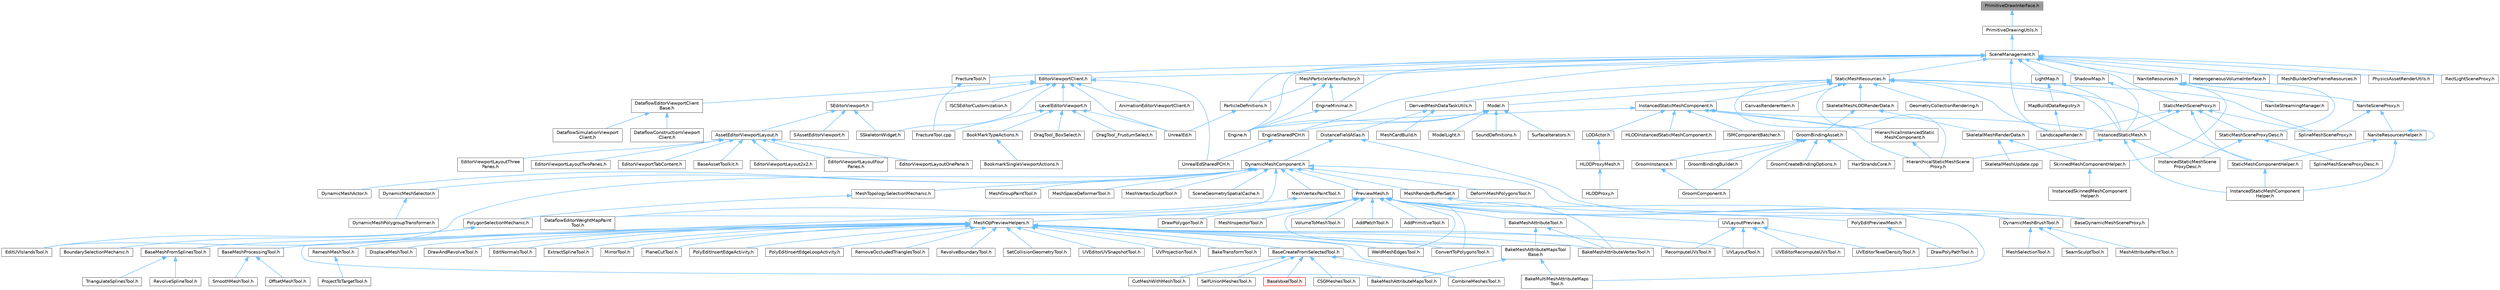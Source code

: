 digraph "PrimitiveDrawInterface.h"
{
 // INTERACTIVE_SVG=YES
 // LATEX_PDF_SIZE
  bgcolor="transparent";
  edge [fontname=Helvetica,fontsize=10,labelfontname=Helvetica,labelfontsize=10];
  node [fontname=Helvetica,fontsize=10,shape=box,height=0.2,width=0.4];
  Node1 [id="Node000001",label="PrimitiveDrawInterface.h",height=0.2,width=0.4,color="gray40", fillcolor="grey60", style="filled", fontcolor="black",tooltip=" "];
  Node1 -> Node2 [id="edge1_Node000001_Node000002",dir="back",color="steelblue1",style="solid",tooltip=" "];
  Node2 [id="Node000002",label="PrimitiveDrawingUtils.h",height=0.2,width=0.4,color="grey40", fillcolor="white", style="filled",URL="$d8/d76/PrimitiveDrawingUtils_8h.html",tooltip=" "];
  Node2 -> Node3 [id="edge2_Node000002_Node000003",dir="back",color="steelblue1",style="solid",tooltip=" "];
  Node3 [id="Node000003",label="SceneManagement.h",height=0.2,width=0.4,color="grey40", fillcolor="white", style="filled",URL="$de/db9/SceneManagement_8h.html",tooltip=" "];
  Node3 -> Node4 [id="edge3_Node000003_Node000004",dir="back",color="steelblue1",style="solid",tooltip=" "];
  Node4 [id="Node000004",label="EditorViewportClient.h",height=0.2,width=0.4,color="grey40", fillcolor="white", style="filled",URL="$d4/d41/EditorViewportClient_8h.html",tooltip=" "];
  Node4 -> Node5 [id="edge4_Node000004_Node000005",dir="back",color="steelblue1",style="solid",tooltip=" "];
  Node5 [id="Node000005",label="AnimationEditorViewportClient.h",height=0.2,width=0.4,color="grey40", fillcolor="white", style="filled",URL="$d1/d45/AnimationEditorViewportClient_8h.html",tooltip=" "];
  Node4 -> Node6 [id="edge5_Node000004_Node000006",dir="back",color="steelblue1",style="solid",tooltip=" "];
  Node6 [id="Node000006",label="DataflowEditorViewportClient\lBase.h",height=0.2,width=0.4,color="grey40", fillcolor="white", style="filled",URL="$d8/ddd/DataflowEditorViewportClientBase_8h.html",tooltip=" "];
  Node6 -> Node7 [id="edge6_Node000006_Node000007",dir="back",color="steelblue1",style="solid",tooltip=" "];
  Node7 [id="Node000007",label="DataflowConstructionViewport\lClient.h",height=0.2,width=0.4,color="grey40", fillcolor="white", style="filled",URL="$d5/da1/DataflowConstructionViewportClient_8h.html",tooltip=" "];
  Node6 -> Node8 [id="edge7_Node000006_Node000008",dir="back",color="steelblue1",style="solid",tooltip=" "];
  Node8 [id="Node000008",label="DataflowSimulationViewport\lClient.h",height=0.2,width=0.4,color="grey40", fillcolor="white", style="filled",URL="$da/d6a/DataflowSimulationViewportClient_8h.html",tooltip=" "];
  Node4 -> Node9 [id="edge8_Node000004_Node000009",dir="back",color="steelblue1",style="solid",tooltip=" "];
  Node9 [id="Node000009",label="ISCSEditorCustomization.h",height=0.2,width=0.4,color="grey40", fillcolor="white", style="filled",URL="$de/d19/ISCSEditorCustomization_8h.html",tooltip=" "];
  Node4 -> Node10 [id="edge9_Node000004_Node000010",dir="back",color="steelblue1",style="solid",tooltip=" "];
  Node10 [id="Node000010",label="LevelEditorViewport.h",height=0.2,width=0.4,color="grey40", fillcolor="white", style="filled",URL="$d4/ddf/LevelEditorViewport_8h.html",tooltip=" "];
  Node10 -> Node11 [id="edge10_Node000010_Node000011",dir="back",color="steelblue1",style="solid",tooltip=" "];
  Node11 [id="Node000011",label="BookMarkTypeActions.h",height=0.2,width=0.4,color="grey40", fillcolor="white", style="filled",URL="$d0/d2f/BookMarkTypeActions_8h.html",tooltip=" "];
  Node11 -> Node12 [id="edge11_Node000011_Node000012",dir="back",color="steelblue1",style="solid",tooltip=" "];
  Node12 [id="Node000012",label="BookmarkSingleViewportActions.h",height=0.2,width=0.4,color="grey40", fillcolor="white", style="filled",URL="$d3/dd5/BookmarkSingleViewportActions_8h.html",tooltip=" "];
  Node10 -> Node13 [id="edge12_Node000010_Node000013",dir="back",color="steelblue1",style="solid",tooltip=" "];
  Node13 [id="Node000013",label="DragTool_BoxSelect.h",height=0.2,width=0.4,color="grey40", fillcolor="white", style="filled",URL="$da/dbf/DragTool__BoxSelect_8h.html",tooltip=" "];
  Node10 -> Node14 [id="edge13_Node000010_Node000014",dir="back",color="steelblue1",style="solid",tooltip=" "];
  Node14 [id="Node000014",label="DragTool_FrustumSelect.h",height=0.2,width=0.4,color="grey40", fillcolor="white", style="filled",URL="$db/de7/DragTool__FrustumSelect_8h.html",tooltip=" "];
  Node10 -> Node15 [id="edge14_Node000010_Node000015",dir="back",color="steelblue1",style="solid",tooltip=" "];
  Node15 [id="Node000015",label="FractureTool.cpp",height=0.2,width=0.4,color="grey40", fillcolor="white", style="filled",URL="$dc/d9a/FractureTool_8cpp.html",tooltip=" "];
  Node10 -> Node16 [id="edge15_Node000010_Node000016",dir="back",color="steelblue1",style="solid",tooltip=" "];
  Node16 [id="Node000016",label="UnrealEd.h",height=0.2,width=0.4,color="grey40", fillcolor="white", style="filled",URL="$d2/d5f/UnrealEd_8h.html",tooltip=" "];
  Node4 -> Node17 [id="edge16_Node000004_Node000017",dir="back",color="steelblue1",style="solid",tooltip=" "];
  Node17 [id="Node000017",label="SEditorViewport.h",height=0.2,width=0.4,color="grey40", fillcolor="white", style="filled",URL="$dd/de0/SEditorViewport_8h.html",tooltip=" "];
  Node17 -> Node18 [id="edge17_Node000017_Node000018",dir="back",color="steelblue1",style="solid",tooltip=" "];
  Node18 [id="Node000018",label="AssetEditorViewportLayout.h",height=0.2,width=0.4,color="grey40", fillcolor="white", style="filled",URL="$df/d46/AssetEditorViewportLayout_8h.html",tooltip=" "];
  Node18 -> Node19 [id="edge18_Node000018_Node000019",dir="back",color="steelblue1",style="solid",tooltip=" "];
  Node19 [id="Node000019",label="BaseAssetToolkit.h",height=0.2,width=0.4,color="grey40", fillcolor="white", style="filled",URL="$d4/d85/BaseAssetToolkit_8h.html",tooltip=" "];
  Node18 -> Node20 [id="edge19_Node000018_Node000020",dir="back",color="steelblue1",style="solid",tooltip=" "];
  Node20 [id="Node000020",label="EditorViewportLayout2x2.h",height=0.2,width=0.4,color="grey40", fillcolor="white", style="filled",URL="$df/dbd/EditorViewportLayout2x2_8h.html",tooltip=" "];
  Node18 -> Node21 [id="edge20_Node000018_Node000021",dir="back",color="steelblue1",style="solid",tooltip=" "];
  Node21 [id="Node000021",label="EditorViewportLayoutFour\lPanes.h",height=0.2,width=0.4,color="grey40", fillcolor="white", style="filled",URL="$d4/d84/EditorViewportLayoutFourPanes_8h.html",tooltip=" "];
  Node18 -> Node22 [id="edge21_Node000018_Node000022",dir="back",color="steelblue1",style="solid",tooltip=" "];
  Node22 [id="Node000022",label="EditorViewportLayoutOnePane.h",height=0.2,width=0.4,color="grey40", fillcolor="white", style="filled",URL="$d2/da6/EditorViewportLayoutOnePane_8h.html",tooltip=" "];
  Node18 -> Node23 [id="edge22_Node000018_Node000023",dir="back",color="steelblue1",style="solid",tooltip=" "];
  Node23 [id="Node000023",label="EditorViewportLayoutThree\lPanes.h",height=0.2,width=0.4,color="grey40", fillcolor="white", style="filled",URL="$d2/d25/EditorViewportLayoutThreePanes_8h.html",tooltip=" "];
  Node18 -> Node24 [id="edge23_Node000018_Node000024",dir="back",color="steelblue1",style="solid",tooltip=" "];
  Node24 [id="Node000024",label="EditorViewportLayoutTwoPanes.h",height=0.2,width=0.4,color="grey40", fillcolor="white", style="filled",URL="$dc/d66/EditorViewportLayoutTwoPanes_8h.html",tooltip=" "];
  Node18 -> Node25 [id="edge24_Node000018_Node000025",dir="back",color="steelblue1",style="solid",tooltip=" "];
  Node25 [id="Node000025",label="EditorViewportTabContent.h",height=0.2,width=0.4,color="grey40", fillcolor="white", style="filled",URL="$d9/da4/EditorViewportTabContent_8h.html",tooltip=" "];
  Node17 -> Node26 [id="edge25_Node000017_Node000026",dir="back",color="steelblue1",style="solid",tooltip=" "];
  Node26 [id="Node000026",label="SAssetEditorViewport.h",height=0.2,width=0.4,color="grey40", fillcolor="white", style="filled",URL="$df/d5a/SAssetEditorViewport_8h.html",tooltip=" "];
  Node17 -> Node27 [id="edge26_Node000017_Node000027",dir="back",color="steelblue1",style="solid",tooltip=" "];
  Node27 [id="Node000027",label="SSkeletonWidget.h",height=0.2,width=0.4,color="grey40", fillcolor="white", style="filled",URL="$dd/da7/SSkeletonWidget_8h.html",tooltip=" "];
  Node4 -> Node27 [id="edge27_Node000004_Node000027",dir="back",color="steelblue1",style="solid",tooltip=" "];
  Node4 -> Node16 [id="edge28_Node000004_Node000016",dir="back",color="steelblue1",style="solid",tooltip=" "];
  Node4 -> Node28 [id="edge29_Node000004_Node000028",dir="back",color="steelblue1",style="solid",tooltip=" "];
  Node28 [id="Node000028",label="UnrealEdSharedPCH.h",height=0.2,width=0.4,color="grey40", fillcolor="white", style="filled",URL="$d1/de6/UnrealEdSharedPCH_8h.html",tooltip=" "];
  Node3 -> Node29 [id="edge30_Node000003_Node000029",dir="back",color="steelblue1",style="solid",tooltip=" "];
  Node29 [id="Node000029",label="Engine.h",height=0.2,width=0.4,color="grey40", fillcolor="white", style="filled",URL="$d1/d34/Public_2Engine_8h.html",tooltip=" "];
  Node3 -> Node30 [id="edge31_Node000003_Node000030",dir="back",color="steelblue1",style="solid",tooltip=" "];
  Node30 [id="Node000030",label="EngineMinimal.h",height=0.2,width=0.4,color="grey40", fillcolor="white", style="filled",URL="$d0/d2c/EngineMinimal_8h.html",tooltip=" "];
  Node30 -> Node29 [id="edge32_Node000030_Node000029",dir="back",color="steelblue1",style="solid",tooltip=" "];
  Node3 -> Node31 [id="edge33_Node000003_Node000031",dir="back",color="steelblue1",style="solid",tooltip=" "];
  Node31 [id="Node000031",label="EngineSharedPCH.h",height=0.2,width=0.4,color="grey40", fillcolor="white", style="filled",URL="$dc/dbb/EngineSharedPCH_8h.html",tooltip=" "];
  Node31 -> Node28 [id="edge34_Node000031_Node000028",dir="back",color="steelblue1",style="solid",tooltip=" "];
  Node3 -> Node32 [id="edge35_Node000003_Node000032",dir="back",color="steelblue1",style="solid",tooltip=" "];
  Node32 [id="Node000032",label="FractureTool.h",height=0.2,width=0.4,color="grey40", fillcolor="white", style="filled",URL="$d4/d30/FractureTool_8h.html",tooltip=" "];
  Node32 -> Node15 [id="edge36_Node000032_Node000015",dir="back",color="steelblue1",style="solid",tooltip=" "];
  Node3 -> Node33 [id="edge37_Node000003_Node000033",dir="back",color="steelblue1",style="solid",tooltip=" "];
  Node33 [id="Node000033",label="HeterogeneousVolumeInterface.h",height=0.2,width=0.4,color="grey40", fillcolor="white", style="filled",URL="$d3/de3/HeterogeneousVolumeInterface_8h.html",tooltip=" "];
  Node3 -> Node34 [id="edge38_Node000003_Node000034",dir="back",color="steelblue1",style="solid",tooltip=" "];
  Node34 [id="Node000034",label="LandscapeRender.h",height=0.2,width=0.4,color="grey40", fillcolor="white", style="filled",URL="$df/d67/LandscapeRender_8h.html",tooltip=" "];
  Node3 -> Node35 [id="edge39_Node000003_Node000035",dir="back",color="steelblue1",style="solid",tooltip=" "];
  Node35 [id="Node000035",label="LightMap.h",height=0.2,width=0.4,color="grey40", fillcolor="white", style="filled",URL="$d1/d76/LightMap_8h.html",tooltip=" "];
  Node35 -> Node36 [id="edge40_Node000035_Node000036",dir="back",color="steelblue1",style="solid",tooltip=" "];
  Node36 [id="Node000036",label="InstancedStaticMesh.h",height=0.2,width=0.4,color="grey40", fillcolor="white", style="filled",URL="$dd/d89/InstancedStaticMesh_8h.html",tooltip=" "];
  Node36 -> Node37 [id="edge41_Node000036_Node000037",dir="back",color="steelblue1",style="solid",tooltip=" "];
  Node37 [id="Node000037",label="HierarchicalStaticMeshScene\lProxy.h",height=0.2,width=0.4,color="grey40", fillcolor="white", style="filled",URL="$d3/d4d/HierarchicalStaticMeshSceneProxy_8h.html",tooltip=" "];
  Node36 -> Node38 [id="edge42_Node000036_Node000038",dir="back",color="steelblue1",style="solid",tooltip=" "];
  Node38 [id="Node000038",label="InstancedStaticMeshComponent\lHelper.h",height=0.2,width=0.4,color="grey40", fillcolor="white", style="filled",URL="$dc/dc7/InstancedStaticMeshComponentHelper_8h.html",tooltip=" "];
  Node36 -> Node39 [id="edge43_Node000036_Node000039",dir="back",color="steelblue1",style="solid",tooltip=" "];
  Node39 [id="Node000039",label="InstancedStaticMeshScene\lProxyDesc.h",height=0.2,width=0.4,color="grey40", fillcolor="white", style="filled",URL="$db/dcf/InstancedStaticMeshSceneProxyDesc_8h.html",tooltip=" "];
  Node35 -> Node40 [id="edge44_Node000035_Node000040",dir="back",color="steelblue1",style="solid",tooltip=" "];
  Node40 [id="Node000040",label="MapBuildDataRegistry.h",height=0.2,width=0.4,color="grey40", fillcolor="white", style="filled",URL="$df/dac/MapBuildDataRegistry_8h.html",tooltip=" "];
  Node40 -> Node34 [id="edge45_Node000040_Node000034",dir="back",color="steelblue1",style="solid",tooltip=" "];
  Node3 -> Node41 [id="edge46_Node000003_Node000041",dir="back",color="steelblue1",style="solid",tooltip=" "];
  Node41 [id="Node000041",label="MeshBuilderOneFrameResources.h",height=0.2,width=0.4,color="grey40", fillcolor="white", style="filled",URL="$df/d7c/MeshBuilderOneFrameResources_8h.html",tooltip=" "];
  Node3 -> Node42 [id="edge47_Node000003_Node000042",dir="back",color="steelblue1",style="solid",tooltip=" "];
  Node42 [id="Node000042",label="MeshParticleVertexFactory.h",height=0.2,width=0.4,color="grey40", fillcolor="white", style="filled",URL="$d5/d83/MeshParticleVertexFactory_8h.html",tooltip=" "];
  Node42 -> Node29 [id="edge48_Node000042_Node000029",dir="back",color="steelblue1",style="solid",tooltip=" "];
  Node42 -> Node30 [id="edge49_Node000042_Node000030",dir="back",color="steelblue1",style="solid",tooltip=" "];
  Node42 -> Node43 [id="edge50_Node000042_Node000043",dir="back",color="steelblue1",style="solid",tooltip=" "];
  Node43 [id="Node000043",label="ParticleDefinitions.h",height=0.2,width=0.4,color="grey40", fillcolor="white", style="filled",URL="$db/dde/ParticleDefinitions_8h.html",tooltip=" "];
  Node43 -> Node16 [id="edge51_Node000043_Node000016",dir="back",color="steelblue1",style="solid",tooltip=" "];
  Node3 -> Node44 [id="edge52_Node000003_Node000044",dir="back",color="steelblue1",style="solid",tooltip=" "];
  Node44 [id="Node000044",label="NaniteResources.h",height=0.2,width=0.4,color="grey40", fillcolor="white", style="filled",URL="$d7/d8b/NaniteResources_8h.html",tooltip=" "];
  Node44 -> Node45 [id="edge53_Node000044_Node000045",dir="back",color="steelblue1",style="solid",tooltip=" "];
  Node45 [id="Node000045",label="NaniteSceneProxy.h",height=0.2,width=0.4,color="grey40", fillcolor="white", style="filled",URL="$de/dae/NaniteSceneProxy_8h.html",tooltip=" "];
  Node45 -> Node46 [id="edge54_Node000045_Node000046",dir="back",color="steelblue1",style="solid",tooltip=" "];
  Node46 [id="Node000046",label="NaniteResourcesHelper.h",height=0.2,width=0.4,color="grey40", fillcolor="white", style="filled",URL="$dc/d48/NaniteResourcesHelper_8h.html",tooltip=" "];
  Node46 -> Node38 [id="edge55_Node000046_Node000038",dir="back",color="steelblue1",style="solid",tooltip=" "];
  Node46 -> Node46 [id="edge56_Node000046_Node000046",dir="back",color="steelblue1",style="solid",tooltip=" "];
  Node46 -> Node47 [id="edge57_Node000046_Node000047",dir="back",color="steelblue1",style="solid",tooltip=" "];
  Node47 [id="Node000047",label="StaticMeshComponentHelper.h",height=0.2,width=0.4,color="grey40", fillcolor="white", style="filled",URL="$dc/dc1/StaticMeshComponentHelper_8h.html",tooltip=" "];
  Node47 -> Node38 [id="edge58_Node000047_Node000038",dir="back",color="steelblue1",style="solid",tooltip=" "];
  Node45 -> Node48 [id="edge59_Node000045_Node000048",dir="back",color="steelblue1",style="solid",tooltip=" "];
  Node48 [id="Node000048",label="SplineMeshSceneProxy.h",height=0.2,width=0.4,color="grey40", fillcolor="white", style="filled",URL="$dd/dcb/SplineMeshSceneProxy_8h.html",tooltip=" "];
  Node44 -> Node49 [id="edge60_Node000044_Node000049",dir="back",color="steelblue1",style="solid",tooltip=" "];
  Node49 [id="Node000049",label="NaniteStreamingManager.h",height=0.2,width=0.4,color="grey40", fillcolor="white", style="filled",URL="$d2/d3f/NaniteStreamingManager_8h.html",tooltip=" "];
  Node44 -> Node50 [id="edge61_Node000044_Node000050",dir="back",color="steelblue1",style="solid",tooltip=" "];
  Node50 [id="Node000050",label="SkinnedMeshComponentHelper.h",height=0.2,width=0.4,color="grey40", fillcolor="white", style="filled",URL="$db/d81/SkinnedMeshComponentHelper_8h.html",tooltip=" "];
  Node50 -> Node51 [id="edge62_Node000050_Node000051",dir="back",color="steelblue1",style="solid",tooltip=" "];
  Node51 [id="Node000051",label="InstancedSkinnedMeshComponent\lHelper.h",height=0.2,width=0.4,color="grey40", fillcolor="white", style="filled",URL="$d1/d86/InstancedSkinnedMeshComponentHelper_8h.html",tooltip=" "];
  Node44 -> Node52 [id="edge63_Node000044_Node000052",dir="back",color="steelblue1",style="solid",tooltip=" "];
  Node52 [id="Node000052",label="StaticMeshSceneProxyDesc.h",height=0.2,width=0.4,color="grey40", fillcolor="white", style="filled",URL="$d0/d31/StaticMeshSceneProxyDesc_8h.html",tooltip=" "];
  Node52 -> Node39 [id="edge64_Node000052_Node000039",dir="back",color="steelblue1",style="solid",tooltip=" "];
  Node52 -> Node53 [id="edge65_Node000052_Node000053",dir="back",color="steelblue1",style="solid",tooltip=" "];
  Node53 [id="Node000053",label="SplineMeshSceneProxyDesc.h",height=0.2,width=0.4,color="grey40", fillcolor="white", style="filled",URL="$db/d1b/SplineMeshSceneProxyDesc_8h.html",tooltip=" "];
  Node3 -> Node43 [id="edge66_Node000003_Node000043",dir="back",color="steelblue1",style="solid",tooltip=" "];
  Node3 -> Node54 [id="edge67_Node000003_Node000054",dir="back",color="steelblue1",style="solid",tooltip=" "];
  Node54 [id="Node000054",label="PhysicsAssetRenderUtils.h",height=0.2,width=0.4,color="grey40", fillcolor="white", style="filled",URL="$d2/dee/PhysicsAssetRenderUtils_8h.html",tooltip=" "];
  Node3 -> Node55 [id="edge68_Node000003_Node000055",dir="back",color="steelblue1",style="solid",tooltip=" "];
  Node55 [id="Node000055",label="RectLightSceneProxy.h",height=0.2,width=0.4,color="grey40", fillcolor="white", style="filled",URL="$d4/d78/RectLightSceneProxy_8h.html",tooltip=" "];
  Node3 -> Node56 [id="edge69_Node000003_Node000056",dir="back",color="steelblue1",style="solid",tooltip=" "];
  Node56 [id="Node000056",label="ShadowMap.h",height=0.2,width=0.4,color="grey40", fillcolor="white", style="filled",URL="$d1/ddb/ShadowMap_8h.html",tooltip=" "];
  Node56 -> Node36 [id="edge70_Node000056_Node000036",dir="back",color="steelblue1",style="solid",tooltip=" "];
  Node3 -> Node57 [id="edge71_Node000003_Node000057",dir="back",color="steelblue1",style="solid",tooltip=" "];
  Node57 [id="Node000057",label="StaticMeshResources.h",height=0.2,width=0.4,color="grey40", fillcolor="white", style="filled",URL="$d0/db7/StaticMeshResources_8h.html",tooltip=" "];
  Node57 -> Node58 [id="edge72_Node000057_Node000058",dir="back",color="steelblue1",style="solid",tooltip=" "];
  Node58 [id="Node000058",label="CanvasRendererItem.h",height=0.2,width=0.4,color="grey40", fillcolor="white", style="filled",URL="$d7/d93/CanvasRendererItem_8h.html",tooltip=" "];
  Node57 -> Node59 [id="edge73_Node000057_Node000059",dir="back",color="steelblue1",style="solid",tooltip=" "];
  Node59 [id="Node000059",label="DerivedMeshDataTaskUtils.h",height=0.2,width=0.4,color="grey40", fillcolor="white", style="filled",URL="$d2/d98/DerivedMeshDataTaskUtils_8h.html",tooltip=" "];
  Node59 -> Node60 [id="edge74_Node000059_Node000060",dir="back",color="steelblue1",style="solid",tooltip=" "];
  Node60 [id="Node000060",label="DistanceFieldAtlas.h",height=0.2,width=0.4,color="grey40", fillcolor="white", style="filled",URL="$df/def/DistanceFieldAtlas_8h.html",tooltip=" "];
  Node60 -> Node61 [id="edge75_Node000060_Node000061",dir="back",color="steelblue1",style="solid",tooltip=" "];
  Node61 [id="Node000061",label="BaseDynamicMeshSceneProxy.h",height=0.2,width=0.4,color="grey40", fillcolor="white", style="filled",URL="$d2/dee/BaseDynamicMeshSceneProxy_8h.html",tooltip=" "];
  Node60 -> Node62 [id="edge76_Node000060_Node000062",dir="back",color="steelblue1",style="solid",tooltip=" "];
  Node62 [id="Node000062",label="DynamicMeshComponent.h",height=0.2,width=0.4,color="grey40", fillcolor="white", style="filled",URL="$d8/d66/DynamicMeshComponent_8h.html",tooltip=" "];
  Node62 -> Node63 [id="edge77_Node000062_Node000063",dir="back",color="steelblue1",style="solid",tooltip=" "];
  Node63 [id="Node000063",label="DataflowEditorWeightMapPaint\lTool.h",height=0.2,width=0.4,color="grey40", fillcolor="white", style="filled",URL="$db/d46/DataflowEditorWeightMapPaintTool_8h.html",tooltip=" "];
  Node62 -> Node64 [id="edge78_Node000062_Node000064",dir="back",color="steelblue1",style="solid",tooltip=" "];
  Node64 [id="Node000064",label="DeformMeshPolygonsTool.h",height=0.2,width=0.4,color="grey40", fillcolor="white", style="filled",URL="$db/d72/DeformMeshPolygonsTool_8h.html",tooltip=" "];
  Node62 -> Node65 [id="edge79_Node000062_Node000065",dir="back",color="steelblue1",style="solid",tooltip=" "];
  Node65 [id="Node000065",label="DynamicMeshActor.h",height=0.2,width=0.4,color="grey40", fillcolor="white", style="filled",URL="$d1/d71/DynamicMeshActor_8h.html",tooltip=" "];
  Node62 -> Node66 [id="edge80_Node000062_Node000066",dir="back",color="steelblue1",style="solid",tooltip=" "];
  Node66 [id="Node000066",label="DynamicMeshBrushTool.h",height=0.2,width=0.4,color="grey40", fillcolor="white", style="filled",URL="$da/d04/DynamicMeshBrushTool_8h.html",tooltip=" "];
  Node66 -> Node67 [id="edge81_Node000066_Node000067",dir="back",color="steelblue1",style="solid",tooltip=" "];
  Node67 [id="Node000067",label="MeshAttributePaintTool.h",height=0.2,width=0.4,color="grey40", fillcolor="white", style="filled",URL="$d3/d29/MeshAttributePaintTool_8h.html",tooltip=" "];
  Node66 -> Node68 [id="edge82_Node000066_Node000068",dir="back",color="steelblue1",style="solid",tooltip=" "];
  Node68 [id="Node000068",label="MeshSelectionTool.h",height=0.2,width=0.4,color="grey40", fillcolor="white", style="filled",URL="$d8/d80/MeshSelectionTool_8h.html",tooltip=" "];
  Node66 -> Node69 [id="edge83_Node000066_Node000069",dir="back",color="steelblue1",style="solid",tooltip=" "];
  Node69 [id="Node000069",label="SeamSculptTool.h",height=0.2,width=0.4,color="grey40", fillcolor="white", style="filled",URL="$d1/d31/SeamSculptTool_8h.html",tooltip=" "];
  Node62 -> Node70 [id="edge84_Node000062_Node000070",dir="back",color="steelblue1",style="solid",tooltip=" "];
  Node70 [id="Node000070",label="DynamicMeshSelector.h",height=0.2,width=0.4,color="grey40", fillcolor="white", style="filled",URL="$dc/d01/DynamicMeshSelector_8h.html",tooltip=" "];
  Node70 -> Node71 [id="edge85_Node000070_Node000071",dir="back",color="steelblue1",style="solid",tooltip=" "];
  Node71 [id="Node000071",label="DynamicMeshPolygroupTransformer.h",height=0.2,width=0.4,color="grey40", fillcolor="white", style="filled",URL="$dc/db2/DynamicMeshPolygroupTransformer_8h.html",tooltip=" "];
  Node62 -> Node72 [id="edge86_Node000062_Node000072",dir="back",color="steelblue1",style="solid",tooltip=" "];
  Node72 [id="Node000072",label="EditUVIslandsTool.h",height=0.2,width=0.4,color="grey40", fillcolor="white", style="filled",URL="$d0/de4/EditUVIslandsTool_8h.html",tooltip=" "];
  Node62 -> Node73 [id="edge87_Node000062_Node000073",dir="back",color="steelblue1",style="solid",tooltip=" "];
  Node73 [id="Node000073",label="MeshGroupPaintTool.h",height=0.2,width=0.4,color="grey40", fillcolor="white", style="filled",URL="$dd/d04/MeshGroupPaintTool_8h.html",tooltip=" "];
  Node62 -> Node74 [id="edge88_Node000062_Node000074",dir="back",color="steelblue1",style="solid",tooltip=" "];
  Node74 [id="Node000074",label="MeshRenderBufferSet.h",height=0.2,width=0.4,color="grey40", fillcolor="white", style="filled",URL="$de/dc2/MeshRenderBufferSet_8h.html",tooltip=" "];
  Node74 -> Node61 [id="edge89_Node000074_Node000061",dir="back",color="steelblue1",style="solid",tooltip=" "];
  Node62 -> Node75 [id="edge90_Node000062_Node000075",dir="back",color="steelblue1",style="solid",tooltip=" "];
  Node75 [id="Node000075",label="MeshSpaceDeformerTool.h",height=0.2,width=0.4,color="grey40", fillcolor="white", style="filled",URL="$d7/dc8/MeshSpaceDeformerTool_8h.html",tooltip=" "];
  Node62 -> Node76 [id="edge91_Node000062_Node000076",dir="back",color="steelblue1",style="solid",tooltip=" "];
  Node76 [id="Node000076",label="MeshTopologySelectionMechanic.h",height=0.2,width=0.4,color="grey40", fillcolor="white", style="filled",URL="$d5/d15/MeshTopologySelectionMechanic_8h.html",tooltip=" "];
  Node76 -> Node77 [id="edge92_Node000076_Node000077",dir="back",color="steelblue1",style="solid",tooltip=" "];
  Node77 [id="Node000077",label="PolygonSelectionMechanic.h",height=0.2,width=0.4,color="grey40", fillcolor="white", style="filled",URL="$da/dff/PolygonSelectionMechanic_8h.html",tooltip=" "];
  Node77 -> Node78 [id="edge93_Node000077_Node000078",dir="back",color="steelblue1",style="solid",tooltip=" "];
  Node78 [id="Node000078",label="BoundarySelectionMechanic.h",height=0.2,width=0.4,color="grey40", fillcolor="white", style="filled",URL="$d8/dd6/BoundarySelectionMechanic_8h.html",tooltip=" "];
  Node77 -> Node72 [id="edge94_Node000077_Node000072",dir="back",color="steelblue1",style="solid",tooltip=" "];
  Node62 -> Node79 [id="edge95_Node000062_Node000079",dir="back",color="steelblue1",style="solid",tooltip=" "];
  Node79 [id="Node000079",label="MeshVertexPaintTool.h",height=0.2,width=0.4,color="grey40", fillcolor="white", style="filled",URL="$db/d74/MeshVertexPaintTool_8h.html",tooltip=" "];
  Node79 -> Node63 [id="edge96_Node000079_Node000063",dir="back",color="steelblue1",style="solid",tooltip=" "];
  Node62 -> Node80 [id="edge97_Node000062_Node000080",dir="back",color="steelblue1",style="solid",tooltip=" "];
  Node80 [id="Node000080",label="MeshVertexSculptTool.h",height=0.2,width=0.4,color="grey40", fillcolor="white", style="filled",URL="$dc/da6/MeshVertexSculptTool_8h.html",tooltip=" "];
  Node62 -> Node81 [id="edge98_Node000062_Node000081",dir="back",color="steelblue1",style="solid",tooltip=" "];
  Node81 [id="Node000081",label="PreviewMesh.h",height=0.2,width=0.4,color="grey40", fillcolor="white", style="filled",URL="$d6/d30/PreviewMesh_8h.html",tooltip=" "];
  Node81 -> Node82 [id="edge99_Node000081_Node000082",dir="back",color="steelblue1",style="solid",tooltip=" "];
  Node82 [id="Node000082",label="AddPatchTool.h",height=0.2,width=0.4,color="grey40", fillcolor="white", style="filled",URL="$d5/deb/AddPatchTool_8h.html",tooltip=" "];
  Node81 -> Node83 [id="edge100_Node000081_Node000083",dir="back",color="steelblue1",style="solid",tooltip=" "];
  Node83 [id="Node000083",label="AddPrimitiveTool.h",height=0.2,width=0.4,color="grey40", fillcolor="white", style="filled",URL="$d5/dbf/AddPrimitiveTool_8h.html",tooltip=" "];
  Node81 -> Node84 [id="edge101_Node000081_Node000084",dir="back",color="steelblue1",style="solid",tooltip=" "];
  Node84 [id="Node000084",label="BakeMeshAttributeMapsTool.h",height=0.2,width=0.4,color="grey40", fillcolor="white", style="filled",URL="$d8/d14/BakeMeshAttributeMapsTool_8h.html",tooltip=" "];
  Node81 -> Node85 [id="edge102_Node000081_Node000085",dir="back",color="steelblue1",style="solid",tooltip=" "];
  Node85 [id="Node000085",label="BakeMeshAttributeMapsTool\lBase.h",height=0.2,width=0.4,color="grey40", fillcolor="white", style="filled",URL="$dc/d68/BakeMeshAttributeMapsToolBase_8h.html",tooltip=" "];
  Node85 -> Node84 [id="edge103_Node000085_Node000084",dir="back",color="steelblue1",style="solid",tooltip=" "];
  Node85 -> Node86 [id="edge104_Node000085_Node000086",dir="back",color="steelblue1",style="solid",tooltip=" "];
  Node86 [id="Node000086",label="BakeMultiMeshAttributeMaps\lTool.h",height=0.2,width=0.4,color="grey40", fillcolor="white", style="filled",URL="$d7/d65/BakeMultiMeshAttributeMapsTool_8h.html",tooltip=" "];
  Node81 -> Node87 [id="edge105_Node000081_Node000087",dir="back",color="steelblue1",style="solid",tooltip=" "];
  Node87 [id="Node000087",label="BakeMeshAttributeTool.h",height=0.2,width=0.4,color="grey40", fillcolor="white", style="filled",URL="$d0/d82/BakeMeshAttributeTool_8h.html",tooltip=" "];
  Node87 -> Node85 [id="edge106_Node000087_Node000085",dir="back",color="steelblue1",style="solid",tooltip=" "];
  Node87 -> Node88 [id="edge107_Node000087_Node000088",dir="back",color="steelblue1",style="solid",tooltip=" "];
  Node88 [id="Node000088",label="BakeMeshAttributeVertexTool.h",height=0.2,width=0.4,color="grey40", fillcolor="white", style="filled",URL="$d6/d76/BakeMeshAttributeVertexTool_8h.html",tooltip=" "];
  Node81 -> Node88 [id="edge108_Node000081_Node000088",dir="back",color="steelblue1",style="solid",tooltip=" "];
  Node81 -> Node86 [id="edge109_Node000081_Node000086",dir="back",color="steelblue1",style="solid",tooltip=" "];
  Node81 -> Node89 [id="edge110_Node000081_Node000089",dir="back",color="steelblue1",style="solid",tooltip=" "];
  Node89 [id="Node000089",label="ConvertToPolygonsTool.h",height=0.2,width=0.4,color="grey40", fillcolor="white", style="filled",URL="$d7/d5a/ConvertToPolygonsTool_8h.html",tooltip=" "];
  Node81 -> Node90 [id="edge111_Node000081_Node000090",dir="back",color="steelblue1",style="solid",tooltip=" "];
  Node90 [id="Node000090",label="DrawPolygonTool.h",height=0.2,width=0.4,color="grey40", fillcolor="white", style="filled",URL="$d0/d15/DrawPolygonTool_8h.html",tooltip=" "];
  Node81 -> Node66 [id="edge112_Node000081_Node000066",dir="back",color="steelblue1",style="solid",tooltip=" "];
  Node81 -> Node91 [id="edge113_Node000081_Node000091",dir="back",color="steelblue1",style="solid",tooltip=" "];
  Node91 [id="Node000091",label="MeshInspectorTool.h",height=0.2,width=0.4,color="grey40", fillcolor="white", style="filled",URL="$de/da1/MeshInspectorTool_8h.html",tooltip=" "];
  Node81 -> Node92 [id="edge114_Node000081_Node000092",dir="back",color="steelblue1",style="solid",tooltip=" "];
  Node92 [id="Node000092",label="MeshOpPreviewHelpers.h",height=0.2,width=0.4,color="grey40", fillcolor="white", style="filled",URL="$de/d33/MeshOpPreviewHelpers_8h.html",tooltip=" "];
  Node92 -> Node85 [id="edge115_Node000092_Node000085",dir="back",color="steelblue1",style="solid",tooltip=" "];
  Node92 -> Node88 [id="edge116_Node000092_Node000088",dir="back",color="steelblue1",style="solid",tooltip=" "];
  Node92 -> Node93 [id="edge117_Node000092_Node000093",dir="back",color="steelblue1",style="solid",tooltip=" "];
  Node93 [id="Node000093",label="BakeTransformTool.h",height=0.2,width=0.4,color="grey40", fillcolor="white", style="filled",URL="$dc/d39/BakeTransformTool_8h.html",tooltip=" "];
  Node92 -> Node94 [id="edge118_Node000092_Node000094",dir="back",color="steelblue1",style="solid",tooltip=" "];
  Node94 [id="Node000094",label="BaseCreateFromSelectedTool.h",height=0.2,width=0.4,color="grey40", fillcolor="white", style="filled",URL="$de/dc7/BaseCreateFromSelectedTool_8h.html",tooltip=" "];
  Node94 -> Node95 [id="edge119_Node000094_Node000095",dir="back",color="steelblue1",style="solid",tooltip=" "];
  Node95 [id="Node000095",label="BaseVoxelTool.h",height=0.2,width=0.4,color="red", fillcolor="#FFF0F0", style="filled",URL="$db/d63/BaseVoxelTool_8h.html",tooltip=" "];
  Node94 -> Node99 [id="edge120_Node000094_Node000099",dir="back",color="steelblue1",style="solid",tooltip=" "];
  Node99 [id="Node000099",label="CSGMeshesTool.h",height=0.2,width=0.4,color="grey40", fillcolor="white", style="filled",URL="$db/dd1/CSGMeshesTool_8h.html",tooltip=" "];
  Node94 -> Node100 [id="edge121_Node000094_Node000100",dir="back",color="steelblue1",style="solid",tooltip=" "];
  Node100 [id="Node000100",label="CombineMeshesTool.h",height=0.2,width=0.4,color="grey40", fillcolor="white", style="filled",URL="$dd/da3/CombineMeshesTool_8h.html",tooltip=" "];
  Node94 -> Node101 [id="edge122_Node000094_Node000101",dir="back",color="steelblue1",style="solid",tooltip=" "];
  Node101 [id="Node000101",label="CutMeshWithMeshTool.h",height=0.2,width=0.4,color="grey40", fillcolor="white", style="filled",URL="$d2/d2c/CutMeshWithMeshTool_8h.html",tooltip=" "];
  Node94 -> Node102 [id="edge123_Node000094_Node000102",dir="back",color="steelblue1",style="solid",tooltip=" "];
  Node102 [id="Node000102",label="SelfUnionMeshesTool.h",height=0.2,width=0.4,color="grey40", fillcolor="white", style="filled",URL="$dc/dad/SelfUnionMeshesTool_8h.html",tooltip=" "];
  Node92 -> Node103 [id="edge124_Node000092_Node000103",dir="back",color="steelblue1",style="solid",tooltip=" "];
  Node103 [id="Node000103",label="BaseMeshFromSplinesTool.h",height=0.2,width=0.4,color="grey40", fillcolor="white", style="filled",URL="$da/d31/BaseMeshFromSplinesTool_8h.html",tooltip=" "];
  Node103 -> Node104 [id="edge125_Node000103_Node000104",dir="back",color="steelblue1",style="solid",tooltip=" "];
  Node104 [id="Node000104",label="RevolveSplineTool.h",height=0.2,width=0.4,color="grey40", fillcolor="white", style="filled",URL="$d3/d36/RevolveSplineTool_8h.html",tooltip=" "];
  Node103 -> Node105 [id="edge126_Node000103_Node000105",dir="back",color="steelblue1",style="solid",tooltip=" "];
  Node105 [id="Node000105",label="TriangulateSplinesTool.h",height=0.2,width=0.4,color="grey40", fillcolor="white", style="filled",URL="$d9/de6/TriangulateSplinesTool_8h.html",tooltip=" "];
  Node92 -> Node106 [id="edge127_Node000092_Node000106",dir="back",color="steelblue1",style="solid",tooltip=" "];
  Node106 [id="Node000106",label="BaseMeshProcessingTool.h",height=0.2,width=0.4,color="grey40", fillcolor="white", style="filled",URL="$d4/d77/BaseMeshProcessingTool_8h.html",tooltip=" "];
  Node106 -> Node107 [id="edge128_Node000106_Node000107",dir="back",color="steelblue1",style="solid",tooltip=" "];
  Node107 [id="Node000107",label="OffsetMeshTool.h",height=0.2,width=0.4,color="grey40", fillcolor="white", style="filled",URL="$da/d01/OffsetMeshTool_8h.html",tooltip=" "];
  Node106 -> Node108 [id="edge129_Node000106_Node000108",dir="back",color="steelblue1",style="solid",tooltip=" "];
  Node108 [id="Node000108",label="SmoothMeshTool.h",height=0.2,width=0.4,color="grey40", fillcolor="white", style="filled",URL="$da/da9/SmoothMeshTool_8h.html",tooltip=" "];
  Node92 -> Node100 [id="edge130_Node000092_Node000100",dir="back",color="steelblue1",style="solid",tooltip=" "];
  Node92 -> Node89 [id="edge131_Node000092_Node000089",dir="back",color="steelblue1",style="solid",tooltip=" "];
  Node92 -> Node109 [id="edge132_Node000092_Node000109",dir="back",color="steelblue1",style="solid",tooltip=" "];
  Node109 [id="Node000109",label="DisplaceMeshTool.h",height=0.2,width=0.4,color="grey40", fillcolor="white", style="filled",URL="$da/d28/DisplaceMeshTool_8h.html",tooltip=" "];
  Node92 -> Node110 [id="edge133_Node000092_Node000110",dir="back",color="steelblue1",style="solid",tooltip=" "];
  Node110 [id="Node000110",label="DrawAndRevolveTool.h",height=0.2,width=0.4,color="grey40", fillcolor="white", style="filled",URL="$d8/d06/DrawAndRevolveTool_8h.html",tooltip=" "];
  Node92 -> Node111 [id="edge134_Node000092_Node000111",dir="back",color="steelblue1",style="solid",tooltip=" "];
  Node111 [id="Node000111",label="EditNormalsTool.h",height=0.2,width=0.4,color="grey40", fillcolor="white", style="filled",URL="$de/d53/EditNormalsTool_8h.html",tooltip=" "];
  Node92 -> Node112 [id="edge135_Node000092_Node000112",dir="back",color="steelblue1",style="solid",tooltip=" "];
  Node112 [id="Node000112",label="ExtractSplineTool.h",height=0.2,width=0.4,color="grey40", fillcolor="white", style="filled",URL="$d3/d4d/ExtractSplineTool_8h.html",tooltip=" "];
  Node92 -> Node113 [id="edge136_Node000092_Node000113",dir="back",color="steelblue1",style="solid",tooltip=" "];
  Node113 [id="Node000113",label="MirrorTool.h",height=0.2,width=0.4,color="grey40", fillcolor="white", style="filled",URL="$d3/dc9/MirrorTool_8h.html",tooltip=" "];
  Node92 -> Node114 [id="edge137_Node000092_Node000114",dir="back",color="steelblue1",style="solid",tooltip=" "];
  Node114 [id="Node000114",label="PlaneCutTool.h",height=0.2,width=0.4,color="grey40", fillcolor="white", style="filled",URL="$dd/def/PlaneCutTool_8h.html",tooltip=" "];
  Node92 -> Node115 [id="edge138_Node000092_Node000115",dir="back",color="steelblue1",style="solid",tooltip=" "];
  Node115 [id="Node000115",label="PolyEditInsertEdgeActivity.h",height=0.2,width=0.4,color="grey40", fillcolor="white", style="filled",URL="$d1/d26/PolyEditInsertEdgeActivity_8h.html",tooltip=" "];
  Node92 -> Node116 [id="edge139_Node000092_Node000116",dir="back",color="steelblue1",style="solid",tooltip=" "];
  Node116 [id="Node000116",label="PolyEditInsertEdgeLoopActivity.h",height=0.2,width=0.4,color="grey40", fillcolor="white", style="filled",URL="$d5/d37/PolyEditInsertEdgeLoopActivity_8h.html",tooltip=" "];
  Node92 -> Node117 [id="edge140_Node000092_Node000117",dir="back",color="steelblue1",style="solid",tooltip=" "];
  Node117 [id="Node000117",label="RecomputeUVsTool.h",height=0.2,width=0.4,color="grey40", fillcolor="white", style="filled",URL="$d0/d92/RecomputeUVsTool_8h.html",tooltip=" "];
  Node92 -> Node118 [id="edge141_Node000092_Node000118",dir="back",color="steelblue1",style="solid",tooltip=" "];
  Node118 [id="Node000118",label="RemeshMeshTool.h",height=0.2,width=0.4,color="grey40", fillcolor="white", style="filled",URL="$dc/dd6/RemeshMeshTool_8h.html",tooltip=" "];
  Node118 -> Node119 [id="edge142_Node000118_Node000119",dir="back",color="steelblue1",style="solid",tooltip=" "];
  Node119 [id="Node000119",label="ProjectToTargetTool.h",height=0.2,width=0.4,color="grey40", fillcolor="white", style="filled",URL="$d3/daa/ProjectToTargetTool_8h.html",tooltip=" "];
  Node92 -> Node120 [id="edge143_Node000092_Node000120",dir="back",color="steelblue1",style="solid",tooltip=" "];
  Node120 [id="Node000120",label="RemoveOccludedTrianglesTool.h",height=0.2,width=0.4,color="grey40", fillcolor="white", style="filled",URL="$d9/da1/RemoveOccludedTrianglesTool_8h.html",tooltip=" "];
  Node92 -> Node121 [id="edge144_Node000092_Node000121",dir="back",color="steelblue1",style="solid",tooltip=" "];
  Node121 [id="Node000121",label="RevolveBoundaryTool.h",height=0.2,width=0.4,color="grey40", fillcolor="white", style="filled",URL="$da/dce/RevolveBoundaryTool_8h.html",tooltip=" "];
  Node92 -> Node122 [id="edge145_Node000092_Node000122",dir="back",color="steelblue1",style="solid",tooltip=" "];
  Node122 [id="Node000122",label="SetCollisionGeometryTool.h",height=0.2,width=0.4,color="grey40", fillcolor="white", style="filled",URL="$d0/de6/SetCollisionGeometryTool_8h.html",tooltip=" "];
  Node92 -> Node123 [id="edge146_Node000092_Node000123",dir="back",color="steelblue1",style="solid",tooltip=" "];
  Node123 [id="Node000123",label="UVEditorUVSnapshotTool.h",height=0.2,width=0.4,color="grey40", fillcolor="white", style="filled",URL="$d4/dd6/UVEditorUVSnapshotTool_8h.html",tooltip=" "];
  Node92 -> Node124 [id="edge147_Node000092_Node000124",dir="back",color="steelblue1",style="solid",tooltip=" "];
  Node124 [id="Node000124",label="UVLayoutTool.h",height=0.2,width=0.4,color="grey40", fillcolor="white", style="filled",URL="$d6/d89/UVLayoutTool_8h.html",tooltip=" "];
  Node92 -> Node125 [id="edge148_Node000092_Node000125",dir="back",color="steelblue1",style="solid",tooltip=" "];
  Node125 [id="Node000125",label="UVProjectionTool.h",height=0.2,width=0.4,color="grey40", fillcolor="white", style="filled",URL="$d5/d4f/UVProjectionTool_8h.html",tooltip=" "];
  Node92 -> Node126 [id="edge149_Node000092_Node000126",dir="back",color="steelblue1",style="solid",tooltip=" "];
  Node126 [id="Node000126",label="WeldMeshEdgesTool.h",height=0.2,width=0.4,color="grey40", fillcolor="white", style="filled",URL="$d5/d6e/WeldMeshEdgesTool_8h.html",tooltip=" "];
  Node81 -> Node127 [id="edge150_Node000081_Node000127",dir="back",color="steelblue1",style="solid",tooltip=" "];
  Node127 [id="Node000127",label="PolyEditPreviewMesh.h",height=0.2,width=0.4,color="grey40", fillcolor="white", style="filled",URL="$d2/de8/PolyEditPreviewMesh_8h.html",tooltip=" "];
  Node127 -> Node128 [id="edge151_Node000127_Node000128",dir="back",color="steelblue1",style="solid",tooltip=" "];
  Node128 [id="Node000128",label="DrawPolyPathTool.h",height=0.2,width=0.4,color="grey40", fillcolor="white", style="filled",URL="$dc/d3e/DrawPolyPathTool_8h.html",tooltip=" "];
  Node81 -> Node129 [id="edge152_Node000081_Node000129",dir="back",color="steelblue1",style="solid",tooltip=" "];
  Node129 [id="Node000129",label="UVLayoutPreview.h",height=0.2,width=0.4,color="grey40", fillcolor="white", style="filled",URL="$dd/d16/UVLayoutPreview_8h.html",tooltip=" "];
  Node129 -> Node117 [id="edge153_Node000129_Node000117",dir="back",color="steelblue1",style="solid",tooltip=" "];
  Node129 -> Node130 [id="edge154_Node000129_Node000130",dir="back",color="steelblue1",style="solid",tooltip=" "];
  Node130 [id="Node000130",label="UVEditorRecomputeUVsTool.h",height=0.2,width=0.4,color="grey40", fillcolor="white", style="filled",URL="$d2/db8/UVEditorRecomputeUVsTool_8h.html",tooltip=" "];
  Node129 -> Node131 [id="edge155_Node000129_Node000131",dir="back",color="steelblue1",style="solid",tooltip=" "];
  Node131 [id="Node000131",label="UVEditorTexelDensityTool.h",height=0.2,width=0.4,color="grey40", fillcolor="white", style="filled",URL="$d0/d8b/UVEditorTexelDensityTool_8h.html",tooltip=" "];
  Node129 -> Node124 [id="edge156_Node000129_Node000124",dir="back",color="steelblue1",style="solid",tooltip=" "];
  Node81 -> Node132 [id="edge157_Node000081_Node000132",dir="back",color="steelblue1",style="solid",tooltip=" "];
  Node132 [id="Node000132",label="VolumeToMeshTool.h",height=0.2,width=0.4,color="grey40", fillcolor="white", style="filled",URL="$de/d64/VolumeToMeshTool_8h.html",tooltip=" "];
  Node81 -> Node126 [id="edge158_Node000081_Node000126",dir="back",color="steelblue1",style="solid",tooltip=" "];
  Node62 -> Node133 [id="edge159_Node000062_Node000133",dir="back",color="steelblue1",style="solid",tooltip=" "];
  Node133 [id="Node000133",label="SceneGeometrySpatialCache.h",height=0.2,width=0.4,color="grey40", fillcolor="white", style="filled",URL="$d6/d6f/SceneGeometrySpatialCache_8h.html",tooltip=" "];
  Node59 -> Node134 [id="edge160_Node000059_Node000134",dir="back",color="steelblue1",style="solid",tooltip=" "];
  Node134 [id="Node000134",label="MeshCardBuild.h",height=0.2,width=0.4,color="grey40", fillcolor="white", style="filled",URL="$d8/df6/MeshCardBuild_8h.html",tooltip=" "];
  Node57 -> Node135 [id="edge161_Node000057_Node000135",dir="back",color="steelblue1",style="solid",tooltip=" "];
  Node135 [id="Node000135",label="GeometryCollectionRendering.h",height=0.2,width=0.4,color="grey40", fillcolor="white", style="filled",URL="$dc/d68/GeometryCollectionRendering_8h.html",tooltip=" "];
  Node57 -> Node136 [id="edge162_Node000057_Node000136",dir="back",color="steelblue1",style="solid",tooltip=" "];
  Node136 [id="Node000136",label="HierarchicalInstancedStatic\lMeshComponent.h",height=0.2,width=0.4,color="grey40", fillcolor="white", style="filled",URL="$d3/ddb/HierarchicalInstancedStaticMeshComponent_8h.html",tooltip=" "];
  Node136 -> Node37 [id="edge163_Node000136_Node000037",dir="back",color="steelblue1",style="solid",tooltip=" "];
  Node57 -> Node37 [id="edge164_Node000057_Node000037",dir="back",color="steelblue1",style="solid",tooltip=" "];
  Node57 -> Node36 [id="edge165_Node000057_Node000036",dir="back",color="steelblue1",style="solid",tooltip=" "];
  Node57 -> Node137 [id="edge166_Node000057_Node000137",dir="back",color="steelblue1",style="solid",tooltip=" "];
  Node137 [id="Node000137",label="InstancedStaticMeshComponent.h",height=0.2,width=0.4,color="grey40", fillcolor="white", style="filled",URL="$d8/d5d/InstancedStaticMeshComponent_8h.html",tooltip=" "];
  Node137 -> Node29 [id="edge167_Node000137_Node000029",dir="back",color="steelblue1",style="solid",tooltip=" "];
  Node137 -> Node138 [id="edge168_Node000137_Node000138",dir="back",color="steelblue1",style="solid",tooltip=" "];
  Node138 [id="Node000138",label="HLODInstancedStaticMeshComponent.h",height=0.2,width=0.4,color="grey40", fillcolor="white", style="filled",URL="$dd/d88/HLODInstancedStaticMeshComponent_8h.html",tooltip=" "];
  Node137 -> Node136 [id="edge169_Node000137_Node000136",dir="back",color="steelblue1",style="solid",tooltip=" "];
  Node137 -> Node37 [id="edge170_Node000137_Node000037",dir="back",color="steelblue1",style="solid",tooltip=" "];
  Node137 -> Node139 [id="edge171_Node000137_Node000139",dir="back",color="steelblue1",style="solid",tooltip=" "];
  Node139 [id="Node000139",label="ISMComponentBatcher.h",height=0.2,width=0.4,color="grey40", fillcolor="white", style="filled",URL="$d8/def/ISMComponentBatcher_8h.html",tooltip=" "];
  Node137 -> Node36 [id="edge172_Node000137_Node000036",dir="back",color="steelblue1",style="solid",tooltip=" "];
  Node137 -> Node140 [id="edge173_Node000137_Node000140",dir="back",color="steelblue1",style="solid",tooltip=" "];
  Node140 [id="Node000140",label="LODActor.h",height=0.2,width=0.4,color="grey40", fillcolor="white", style="filled",URL="$df/de0/LODActor_8h.html",tooltip=" "];
  Node140 -> Node141 [id="edge174_Node000140_Node000141",dir="back",color="steelblue1",style="solid",tooltip=" "];
  Node141 [id="Node000141",label="HLODProxyMesh.h",height=0.2,width=0.4,color="grey40", fillcolor="white", style="filled",URL="$d6/dfc/HLODProxyMesh_8h.html",tooltip=" "];
  Node141 -> Node142 [id="edge175_Node000141_Node000142",dir="back",color="steelblue1",style="solid",tooltip=" "];
  Node142 [id="Node000142",label="HLODProxy.h",height=0.2,width=0.4,color="grey40", fillcolor="white", style="filled",URL="$dc/d2d/HLODProxy_8h.html",tooltip=" "];
  Node57 -> Node34 [id="edge176_Node000057_Node000034",dir="back",color="steelblue1",style="solid",tooltip=" "];
  Node57 -> Node143 [id="edge177_Node000057_Node000143",dir="back",color="steelblue1",style="solid",tooltip=" "];
  Node143 [id="Node000143",label="Model.h",height=0.2,width=0.4,color="grey40", fillcolor="white", style="filled",URL="$dd/d63/Public_2Model_8h.html",tooltip=" "];
  Node143 -> Node29 [id="edge178_Node000143_Node000029",dir="back",color="steelblue1",style="solid",tooltip=" "];
  Node143 -> Node31 [id="edge179_Node000143_Node000031",dir="back",color="steelblue1",style="solid",tooltip=" "];
  Node143 -> Node144 [id="edge180_Node000143_Node000144",dir="back",color="steelblue1",style="solid",tooltip=" "];
  Node144 [id="Node000144",label="ModelLight.h",height=0.2,width=0.4,color="grey40", fillcolor="white", style="filled",URL="$d2/d80/ModelLight_8h.html",tooltip=" "];
  Node143 -> Node145 [id="edge181_Node000143_Node000145",dir="back",color="steelblue1",style="solid",tooltip=" "];
  Node145 [id="Node000145",label="SoundDefinitions.h",height=0.2,width=0.4,color="grey40", fillcolor="white", style="filled",URL="$d4/da9/SoundDefinitions_8h.html",tooltip=" "];
  Node143 -> Node146 [id="edge182_Node000143_Node000146",dir="back",color="steelblue1",style="solid",tooltip=" "];
  Node146 [id="Node000146",label="SurfaceIterators.h",height=0.2,width=0.4,color="grey40", fillcolor="white", style="filled",URL="$da/de6/SurfaceIterators_8h.html",tooltip=" "];
  Node57 -> Node147 [id="edge183_Node000057_Node000147",dir="back",color="steelblue1",style="solid",tooltip=" "];
  Node147 [id="Node000147",label="SkeletalMeshLODRenderData.h",height=0.2,width=0.4,color="grey40", fillcolor="white", style="filled",URL="$d0/d5a/SkeletalMeshLODRenderData_8h.html",tooltip=" "];
  Node147 -> Node148 [id="edge184_Node000147_Node000148",dir="back",color="steelblue1",style="solid",tooltip=" "];
  Node148 [id="Node000148",label="GroomBindingAsset.h",height=0.2,width=0.4,color="grey40", fillcolor="white", style="filled",URL="$de/d26/GroomBindingAsset_8h.html",tooltip=" "];
  Node148 -> Node149 [id="edge185_Node000148_Node000149",dir="back",color="steelblue1",style="solid",tooltip=" "];
  Node149 [id="Node000149",label="GroomBindingBuilder.h",height=0.2,width=0.4,color="grey40", fillcolor="white", style="filled",URL="$d2/d2f/GroomBindingBuilder_8h.html",tooltip=" "];
  Node148 -> Node150 [id="edge186_Node000148_Node000150",dir="back",color="steelblue1",style="solid",tooltip=" "];
  Node150 [id="Node000150",label="GroomComponent.h",height=0.2,width=0.4,color="grey40", fillcolor="white", style="filled",URL="$de/d2e/GroomComponent_8h.html",tooltip=" "];
  Node148 -> Node151 [id="edge187_Node000148_Node000151",dir="back",color="steelblue1",style="solid",tooltip=" "];
  Node151 [id="Node000151",label="GroomCreateBindingOptions.h",height=0.2,width=0.4,color="grey40", fillcolor="white", style="filled",URL="$d5/dba/GroomCreateBindingOptions_8h.html",tooltip=" "];
  Node148 -> Node152 [id="edge188_Node000148_Node000152",dir="back",color="steelblue1",style="solid",tooltip=" "];
  Node152 [id="Node000152",label="GroomInstance.h",height=0.2,width=0.4,color="grey40", fillcolor="white", style="filled",URL="$dd/d47/GroomInstance_8h.html",tooltip=" "];
  Node152 -> Node150 [id="edge189_Node000152_Node000150",dir="back",color="steelblue1",style="solid",tooltip=" "];
  Node148 -> Node153 [id="edge190_Node000148_Node000153",dir="back",color="steelblue1",style="solid",tooltip=" "];
  Node153 [id="Node000153",label="HairStrandsCore.h",height=0.2,width=0.4,color="grey40", fillcolor="white", style="filled",URL="$d7/def/HairStrandsCore_8h.html",tooltip=" "];
  Node147 -> Node154 [id="edge191_Node000147_Node000154",dir="back",color="steelblue1",style="solid",tooltip=" "];
  Node154 [id="Node000154",label="SkeletalMeshRenderData.h",height=0.2,width=0.4,color="grey40", fillcolor="white", style="filled",URL="$d9/d14/SkeletalMeshRenderData_8h.html",tooltip=" "];
  Node154 -> Node155 [id="edge192_Node000154_Node000155",dir="back",color="steelblue1",style="solid",tooltip=" "];
  Node155 [id="Node000155",label="SkeletalMeshUpdate.cpp",height=0.2,width=0.4,color="grey40", fillcolor="white", style="filled",URL="$db/d45/SkeletalMeshUpdate_8cpp.html",tooltip=" "];
  Node154 -> Node50 [id="edge193_Node000154_Node000050",dir="back",color="steelblue1",style="solid",tooltip=" "];
  Node57 -> Node48 [id="edge194_Node000057_Node000048",dir="back",color="steelblue1",style="solid",tooltip=" "];
  Node57 -> Node47 [id="edge195_Node000057_Node000047",dir="back",color="steelblue1",style="solid",tooltip=" "];
  Node3 -> Node156 [id="edge196_Node000003_Node000156",dir="back",color="steelblue1",style="solid",tooltip=" "];
  Node156 [id="Node000156",label="StaticMeshSceneProxy.h",height=0.2,width=0.4,color="grey40", fillcolor="white", style="filled",URL="$d8/d6d/StaticMeshSceneProxy_8h.html",tooltip=" "];
  Node156 -> Node36 [id="edge197_Node000156_Node000036",dir="back",color="steelblue1",style="solid",tooltip=" "];
  Node156 -> Node34 [id="edge198_Node000156_Node000034",dir="back",color="steelblue1",style="solid",tooltip=" "];
  Node156 -> Node48 [id="edge199_Node000156_Node000048",dir="back",color="steelblue1",style="solid",tooltip=" "];
  Node156 -> Node47 [id="edge200_Node000156_Node000047",dir="back",color="steelblue1",style="solid",tooltip=" "];
  Node156 -> Node52 [id="edge201_Node000156_Node000052",dir="back",color="steelblue1",style="solid",tooltip=" "];
}
